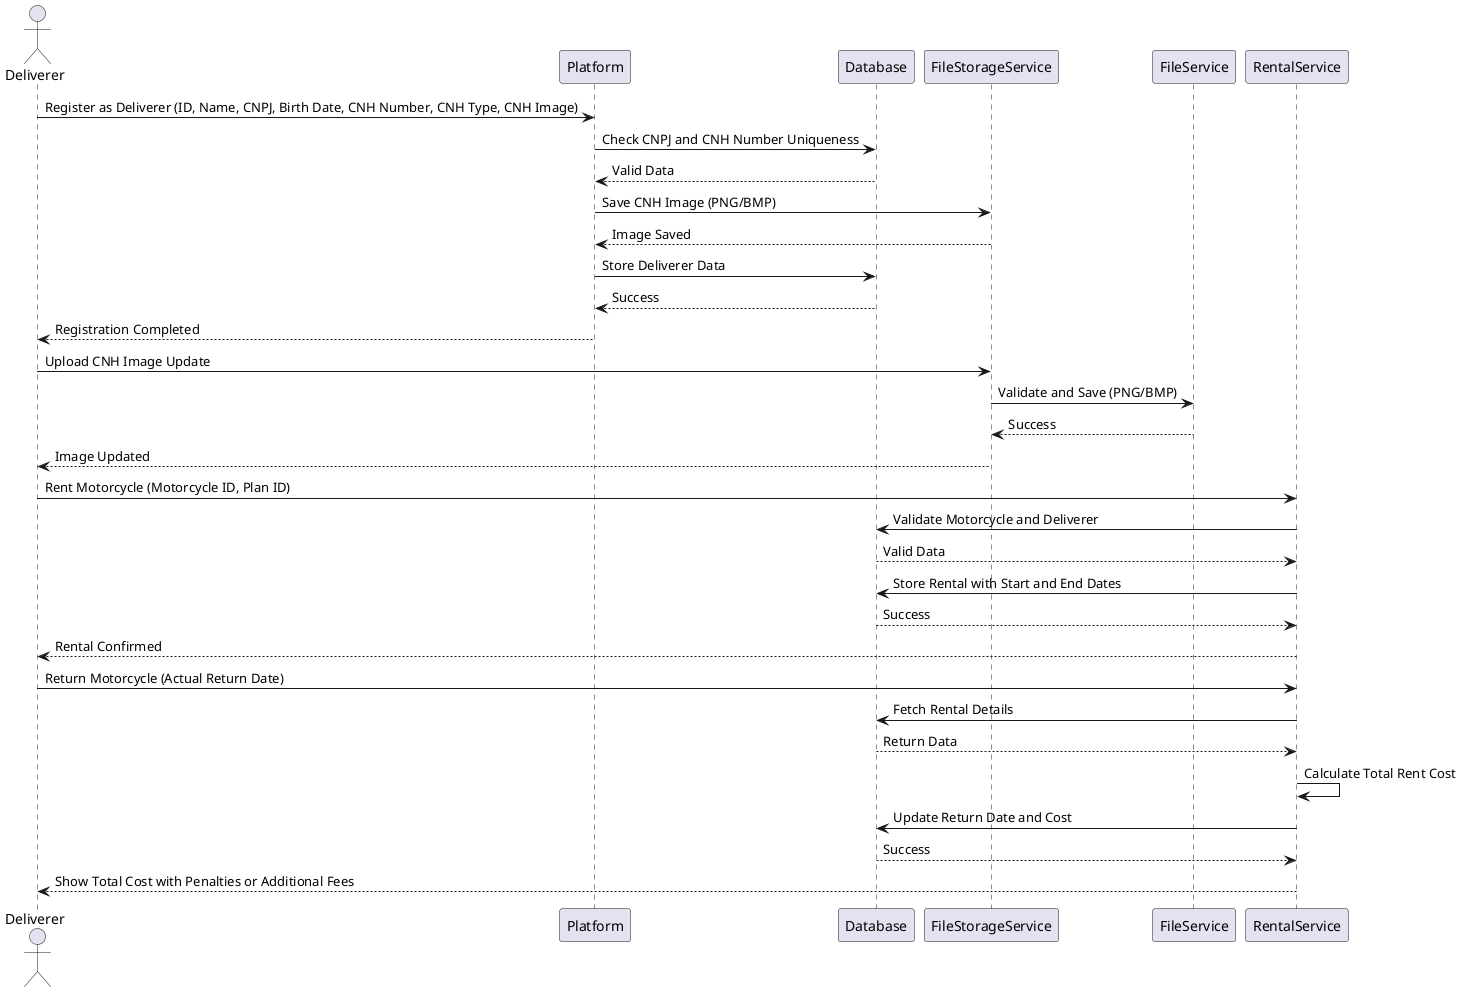 @startuml
actor Deliverer

Deliverer -> Platform: Register as Deliverer (ID, Name, CNPJ, Birth Date, CNH Number, CNH Type, CNH Image)
Platform -> Database: Check CNPJ and CNH Number Uniqueness
Database --> Platform: Valid Data
Platform -> FileStorageService: Save CNH Image (PNG/BMP)
FileStorageService --> Platform: Image Saved
Platform -> Database: Store Deliverer Data
Database --> Platform: Success
Platform --> Deliverer: Registration Completed

Deliverer -> FileStorageService: Upload CNH Image Update
FileStorageService -> FileService: Validate and Save (PNG/BMP)
FileService --> FileStorageService: Success
FileStorageService --> Deliverer: Image Updated

Deliverer -> RentalService: Rent Motorcycle (Motorcycle ID, Plan ID)
RentalService -> Database: Validate Motorcycle and Deliverer
Database --> RentalService: Valid Data
RentalService -> Database: Store Rental with Start and End Dates
Database --> RentalService: Success
RentalService --> Deliverer: Rental Confirmed

Deliverer -> RentalService: Return Motorcycle (Actual Return Date)
RentalService -> Database: Fetch Rental Details
Database --> RentalService: Return Data
RentalService -> RentalService: Calculate Total Rent Cost
RentalService -> Database: Update Return Date and Cost
Database --> RentalService: Success
RentalService --> Deliverer: Show Total Cost with Penalties or Additional Fees
@enduml
